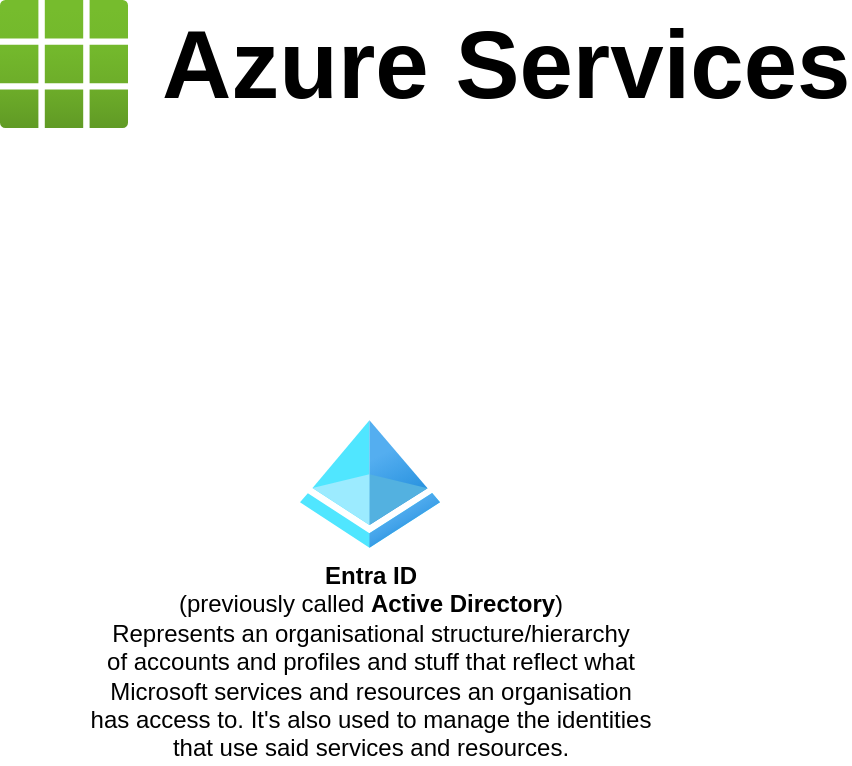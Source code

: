 <mxfile version="27.2.0">
  <diagram name="Page-1" id="OWnOA-4le9mlDL9KDDg-">
    <mxGraphModel dx="1092" dy="1033" grid="1" gridSize="10" guides="1" tooltips="1" connect="1" arrows="1" fold="1" page="1" pageScale="1" pageWidth="4681" pageHeight="3300" math="0" shadow="0">
      <root>
        <mxCell id="0" />
        <mxCell id="1" parent="0" />
        <mxCell id="vcTekkizNSYmiupQggr4-2" value="&lt;b&gt;Azure Services&lt;/b&gt;" style="image;aspect=fixed;html=1;points=[];align=left;fontSize=48;image=img/lib/azure2/general/All_Resources.svg;labelPosition=right;verticalLabelPosition=middle;verticalAlign=middle;spacingLeft=15;" vertex="1" parent="1">
          <mxGeometry x="80" y="80" width="64" height="64" as="geometry" />
        </mxCell>
        <mxCell id="vcTekkizNSYmiupQggr4-4" value="Entra ID&lt;div&gt;&lt;span style=&quot;font-weight: normal;&quot;&gt;(previously called &lt;/span&gt;Active Directory&lt;span style=&quot;font-weight: normal;&quot;&gt;)&lt;/span&gt;&lt;/div&gt;&lt;div&gt;&lt;span style=&quot;font-weight: normal;&quot;&gt;Represents an organisational structure/hierarchy&lt;/span&gt;&lt;/div&gt;&lt;div&gt;&lt;span style=&quot;font-weight: 400;&quot;&gt;of accounts and profiles and stuff that reflect what&lt;/span&gt;&lt;/div&gt;&lt;div&gt;&lt;span style=&quot;font-weight: 400;&quot;&gt;Microsoft services and resources an organisation&lt;/span&gt;&lt;/div&gt;&lt;div&gt;&lt;span style=&quot;font-weight: 400;&quot;&gt;has access to. It&#39;s also used to manage the identities&lt;/span&gt;&lt;/div&gt;&lt;div&gt;&lt;span style=&quot;font-weight: 400;&quot;&gt;that use said services and resources.&lt;/span&gt;&lt;/div&gt;" style="image;aspect=fixed;html=1;points=[];align=center;fontSize=12;image=img/lib/azure2/identity/Azure_Active_Directory.svg;fontStyle=1" vertex="1" parent="1">
          <mxGeometry x="230" y="290" width="70" height="64" as="geometry" />
        </mxCell>
      </root>
    </mxGraphModel>
  </diagram>
</mxfile>

